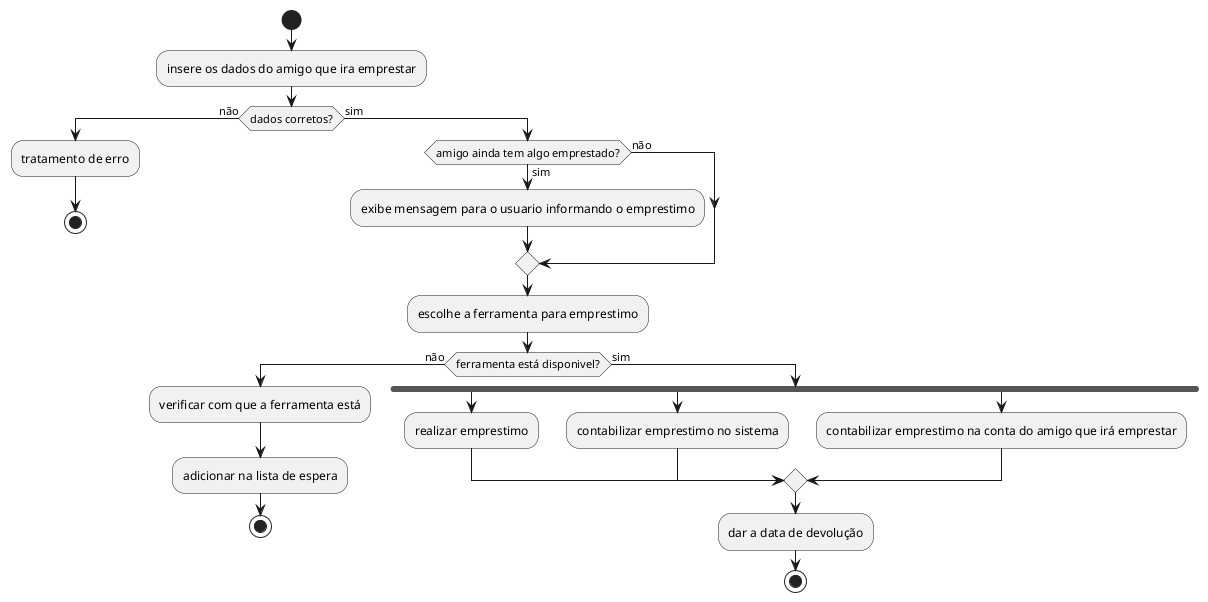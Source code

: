 @startuml act
start
:insere os dados do amigo que ira emprestar;
if(dados corretos?) then (não)
:tratamento de erro;
stop
else (sim)
if(amigo ainda tem algo emprestado?) then (sim)
:exibe mensagem para o usuario informando o emprestimo;
else (não)
endif
:escolhe a ferramenta para emprestimo;
if(ferramenta está disponivel?) then (não)
:verificar com que a ferramenta está;
:adicionar na lista de espera;
stop

else (sim)
fork
:realizar emprestimo;
fork again
:contabilizar emprestimo no sistema;
fork again
:contabilizar emprestimo na conta do amigo que irá emprestar;

end merge
:dar a data de devolução;




stop


